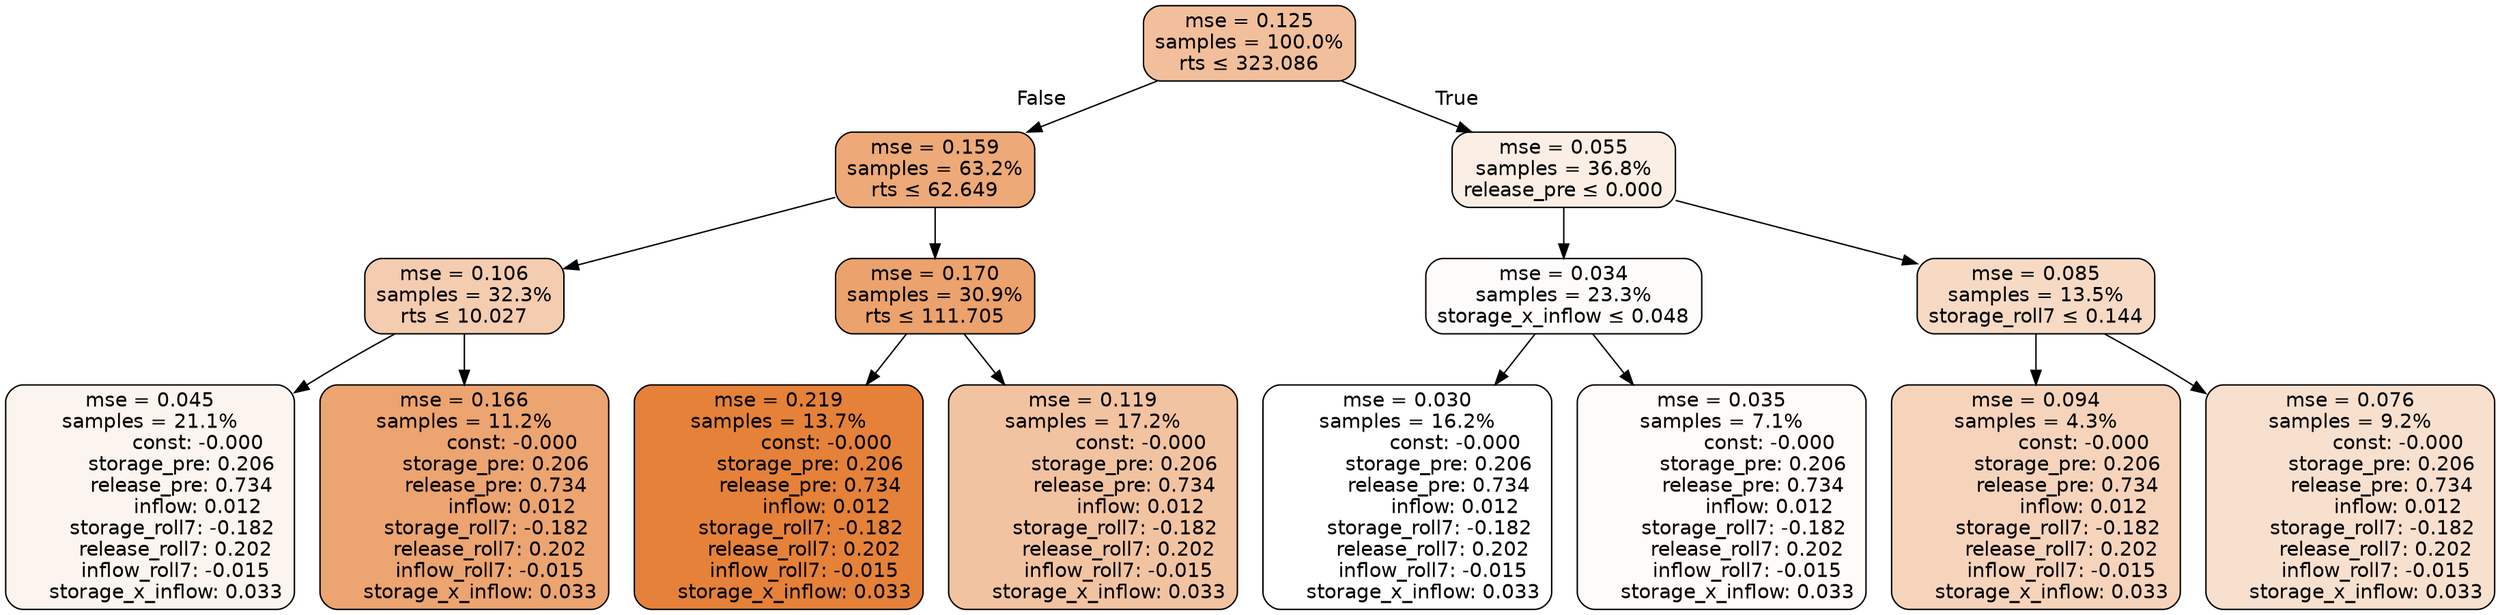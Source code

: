 digraph tree {
node [shape=rectangle, style="filled, rounded", color="black", fontname=helvetica] ;
edge [fontname=helvetica] ;
	"0" [label="mse = 0.125
samples = 100.0%
rts &le; 323.086", fillcolor="#f1bf9b"]
	"1" [label="mse = 0.159
samples = 63.2%
rts &le; 62.649", fillcolor="#eda978"]
	"2" [label="mse = 0.106
samples = 32.3%
rts &le; 10.027", fillcolor="#f4ccaf"]
	"3" [label="mse = 0.045
samples = 21.1%
               const: -0.000
          storage_pre: 0.206
          release_pre: 0.734
               inflow: 0.012
       storage_roll7: -0.182
        release_roll7: 0.202
        inflow_roll7: -0.015
     storage_x_inflow: 0.033", fillcolor="#fcf4ee"]
	"4" [label="mse = 0.166
samples = 11.2%
               const: -0.000
          storage_pre: 0.206
          release_pre: 0.734
               inflow: 0.012
       storage_roll7: -0.182
        release_roll7: 0.202
        inflow_roll7: -0.015
     storage_x_inflow: 0.033", fillcolor="#eca470"]
	"5" [label="mse = 0.170
samples = 30.9%
rts &le; 111.705", fillcolor="#eba26c"]
	"6" [label="mse = 0.219
samples = 13.7%
               const: -0.000
          storage_pre: 0.206
          release_pre: 0.734
               inflow: 0.012
       storage_roll7: -0.182
        release_roll7: 0.202
        inflow_roll7: -0.015
     storage_x_inflow: 0.033", fillcolor="#e58139"]
	"7" [label="mse = 0.119
samples = 17.2%
               const: -0.000
          storage_pre: 0.206
          release_pre: 0.734
               inflow: 0.012
       storage_roll7: -0.182
        release_roll7: 0.202
        inflow_roll7: -0.015
     storage_x_inflow: 0.033", fillcolor="#f2c3a1"]
	"8" [label="mse = 0.055
samples = 36.8%
release_pre &le; 0.000", fillcolor="#fbeee4"]
	"9" [label="mse = 0.034
samples = 23.3%
storage_x_inflow &le; 0.048", fillcolor="#fefcfa"]
	"10" [label="mse = 0.030
samples = 16.2%
               const: -0.000
          storage_pre: 0.206
          release_pre: 0.734
               inflow: 0.012
       storage_roll7: -0.182
        release_roll7: 0.202
        inflow_roll7: -0.015
     storage_x_inflow: 0.033", fillcolor="#ffffff"]
	"11" [label="mse = 0.035
samples = 7.1%
               const: -0.000
          storage_pre: 0.206
          release_pre: 0.734
               inflow: 0.012
       storage_roll7: -0.182
        release_roll7: 0.202
        inflow_roll7: -0.015
     storage_x_inflow: 0.033", fillcolor="#fefbf9"]
	"12" [label="mse = 0.085
samples = 13.5%
storage_roll7 &le; 0.144", fillcolor="#f7dac4"]
	"13" [label="mse = 0.094
samples = 4.3%
               const: -0.000
          storage_pre: 0.206
          release_pre: 0.734
               inflow: 0.012
       storage_roll7: -0.182
        release_roll7: 0.202
        inflow_roll7: -0.015
     storage_x_inflow: 0.033", fillcolor="#f6d4bb"]
	"14" [label="mse = 0.076
samples = 9.2%
               const: -0.000
          storage_pre: 0.206
          release_pre: 0.734
               inflow: 0.012
       storage_roll7: -0.182
        release_roll7: 0.202
        inflow_roll7: -0.015
     storage_x_inflow: 0.033", fillcolor="#f8e0ce"]

	"0" -> "1" [labeldistance=2.5, labelangle=45, headlabel="False"]
	"1" -> "2"
	"2" -> "3"
	"2" -> "4"
	"1" -> "5"
	"5" -> "6"
	"5" -> "7"
	"0" -> "8" [labeldistance=2.5, labelangle=-45, headlabel="True"]
	"8" -> "9"
	"9" -> "10"
	"9" -> "11"
	"8" -> "12"
	"12" -> "13"
	"12" -> "14"
}
